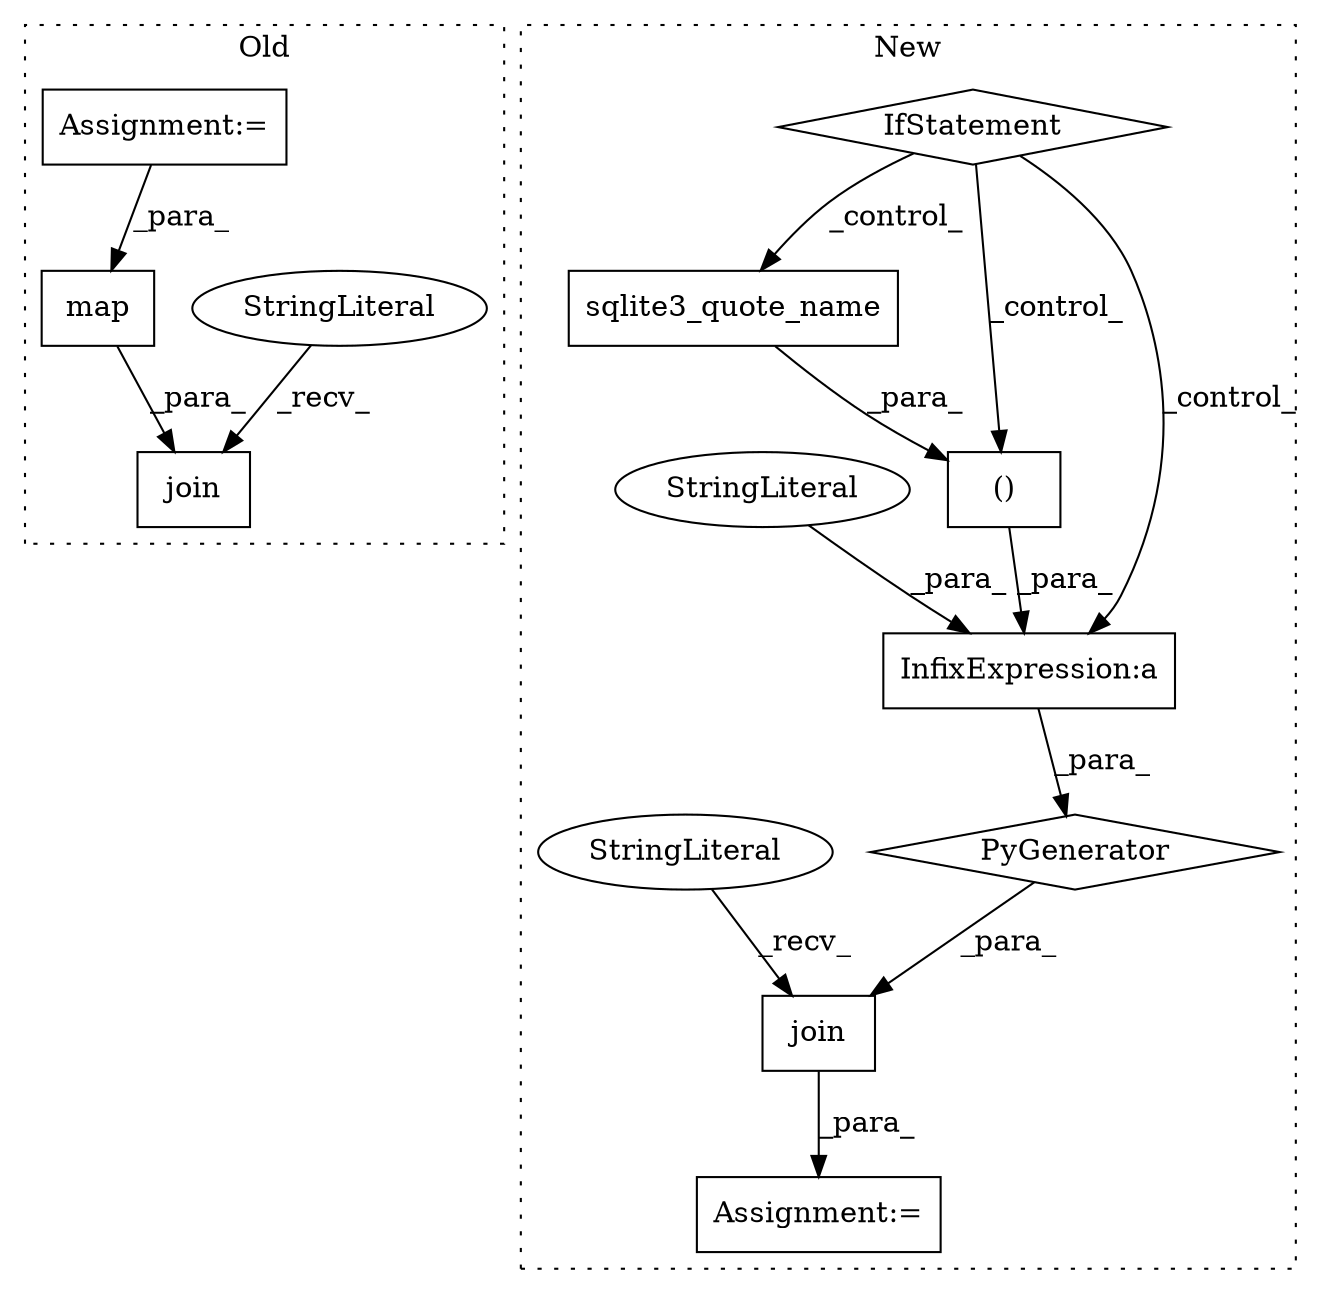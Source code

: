 digraph G {
subgraph cluster0 {
1 [label="join" a="32" s="15435,15485" l="5,1" shape="box"];
6 [label="map" a="32" s="15440,15484" l="4,1" shape="box"];
11 [label="StringLiteral" a="45" s="15431" l="3" shape="ellipse"];
13 [label="Assignment:=" a="7" s="15354" l="1" shape="box"];
label = "Old";
style="dotted";
}
subgraph cluster1 {
2 [label="sqlite3_quote_name" a="32" s="15808,15831" l="19,1" shape="box"];
3 [label="()" a="106" s="15808" l="111" shape="box"];
4 [label="IfStatement" a="25" s="16017" l="30" shape="diamond"];
5 [label="join" a="32" s="15765,16053" l="16,-3" shape="box"];
7 [label="InfixExpression:a" a="27" s="15798" l="10" shape="box"];
8 [label="PyGenerator" a="107" s="15781" l="272" shape="diamond"];
9 [label="StringLiteral" a="45" s="15782" l="16" shape="ellipse"];
10 [label="StringLiteral" a="45" s="15761" l="3" shape="ellipse"];
12 [label="Assignment:=" a="7" s="15760" l="1" shape="box"];
label = "New";
style="dotted";
}
2 -> 3 [label="_para_"];
3 -> 7 [label="_para_"];
4 -> 7 [label="_control_"];
4 -> 2 [label="_control_"];
4 -> 3 [label="_control_"];
5 -> 12 [label="_para_"];
6 -> 1 [label="_para_"];
7 -> 8 [label="_para_"];
8 -> 5 [label="_para_"];
9 -> 7 [label="_para_"];
10 -> 5 [label="_recv_"];
11 -> 1 [label="_recv_"];
13 -> 6 [label="_para_"];
}
